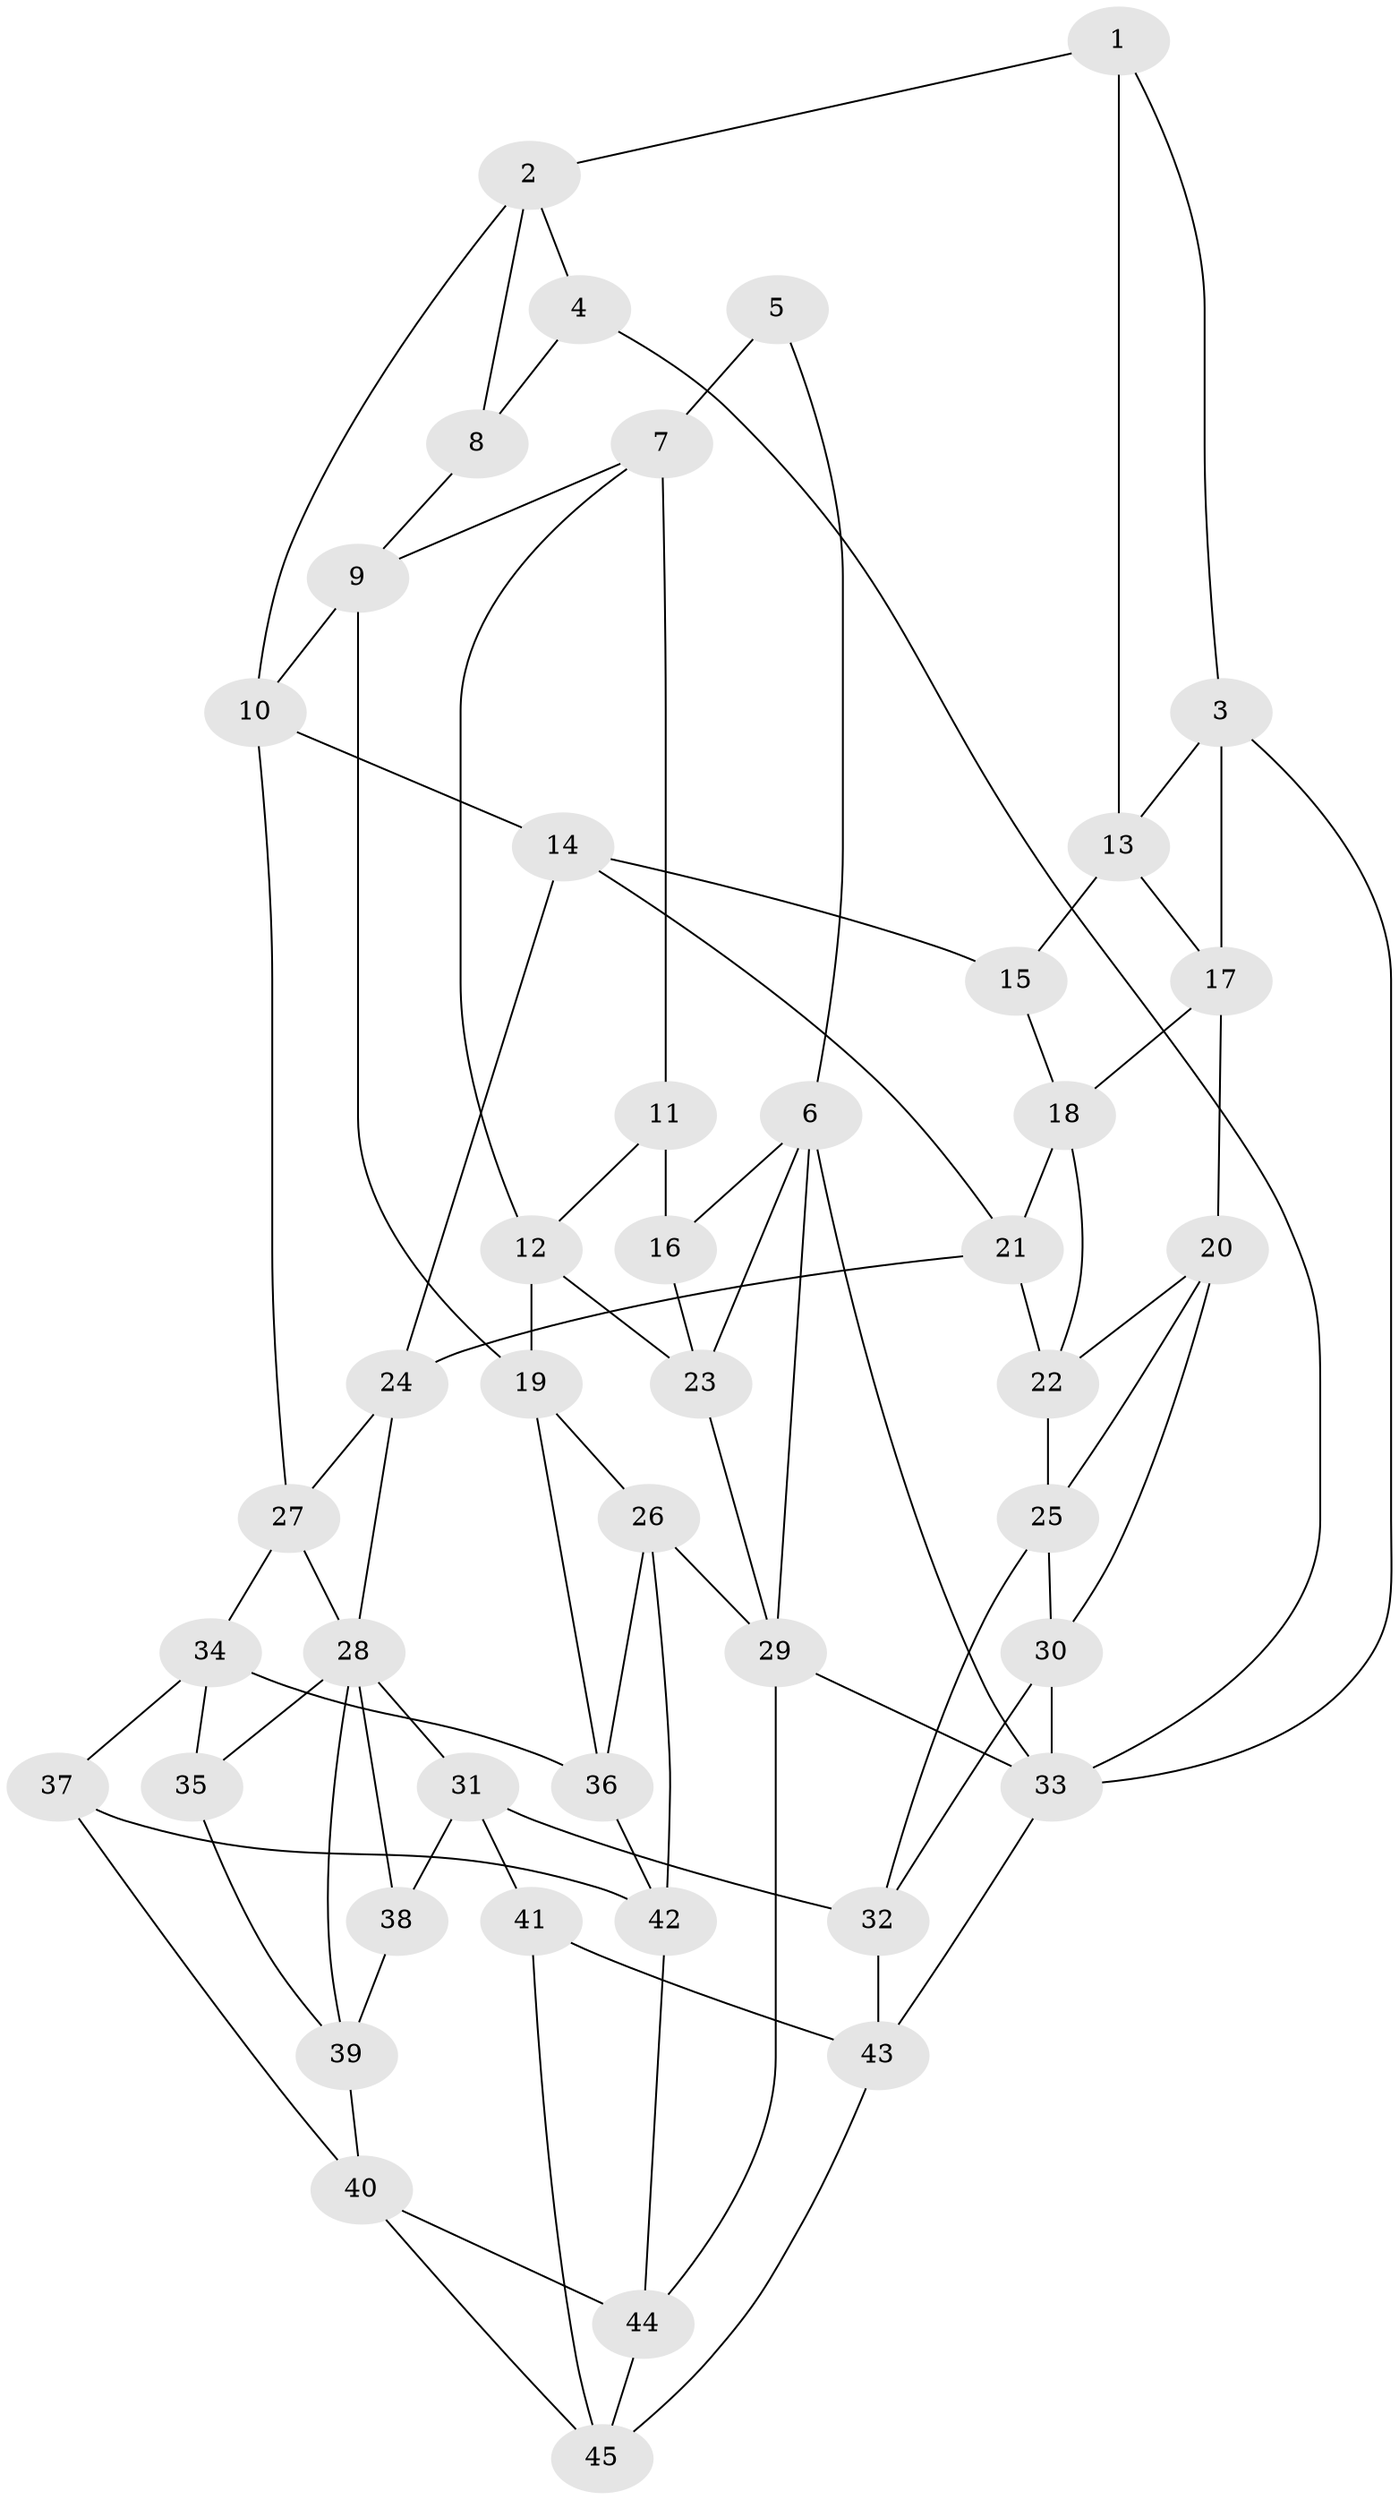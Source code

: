 // original degree distribution, {3: 0.03333333333333333, 5: 0.5, 4: 0.23333333333333334, 6: 0.23333333333333334}
// Generated by graph-tools (version 1.1) at 2025/51/03/09/25 03:51:07]
// undirected, 45 vertices, 87 edges
graph export_dot {
graph [start="1"]
  node [color=gray90,style=filled];
  1;
  2;
  3;
  4;
  5;
  6;
  7;
  8;
  9;
  10;
  11;
  12;
  13;
  14;
  15;
  16;
  17;
  18;
  19;
  20;
  21;
  22;
  23;
  24;
  25;
  26;
  27;
  28;
  29;
  30;
  31;
  32;
  33;
  34;
  35;
  36;
  37;
  38;
  39;
  40;
  41;
  42;
  43;
  44;
  45;
  1 -- 2 [weight=1.0];
  1 -- 3 [weight=1.0];
  1 -- 13 [weight=1.0];
  2 -- 4 [weight=1.0];
  2 -- 8 [weight=1.0];
  2 -- 10 [weight=1.0];
  3 -- 13 [weight=1.0];
  3 -- 17 [weight=1.0];
  3 -- 33 [weight=1.0];
  4 -- 8 [weight=1.0];
  4 -- 33 [weight=1.0];
  5 -- 6 [weight=1.0];
  5 -- 7 [weight=1.0];
  6 -- 16 [weight=1.0];
  6 -- 23 [weight=1.0];
  6 -- 29 [weight=1.0];
  6 -- 33 [weight=1.0];
  7 -- 9 [weight=1.0];
  7 -- 11 [weight=1.0];
  7 -- 12 [weight=1.0];
  8 -- 9 [weight=1.0];
  9 -- 10 [weight=1.0];
  9 -- 19 [weight=1.0];
  10 -- 14 [weight=1.0];
  10 -- 27 [weight=1.0];
  11 -- 12 [weight=1.0];
  11 -- 16 [weight=2.0];
  12 -- 19 [weight=1.0];
  12 -- 23 [weight=1.0];
  13 -- 15 [weight=1.0];
  13 -- 17 [weight=1.0];
  14 -- 15 [weight=1.0];
  14 -- 21 [weight=1.0];
  14 -- 24 [weight=1.0];
  15 -- 18 [weight=1.0];
  16 -- 23 [weight=1.0];
  17 -- 18 [weight=1.0];
  17 -- 20 [weight=1.0];
  18 -- 21 [weight=1.0];
  18 -- 22 [weight=1.0];
  19 -- 26 [weight=1.0];
  19 -- 36 [weight=1.0];
  20 -- 22 [weight=1.0];
  20 -- 25 [weight=1.0];
  20 -- 30 [weight=1.0];
  21 -- 22 [weight=1.0];
  21 -- 24 [weight=1.0];
  22 -- 25 [weight=1.0];
  23 -- 29 [weight=1.0];
  24 -- 27 [weight=1.0];
  24 -- 28 [weight=1.0];
  25 -- 30 [weight=1.0];
  25 -- 32 [weight=1.0];
  26 -- 29 [weight=1.0];
  26 -- 36 [weight=1.0];
  26 -- 42 [weight=1.0];
  27 -- 28 [weight=1.0];
  27 -- 34 [weight=1.0];
  28 -- 31 [weight=1.0];
  28 -- 35 [weight=1.0];
  28 -- 38 [weight=1.0];
  28 -- 39 [weight=1.0];
  29 -- 33 [weight=1.0];
  29 -- 44 [weight=1.0];
  30 -- 32 [weight=1.0];
  30 -- 33 [weight=1.0];
  31 -- 32 [weight=1.0];
  31 -- 38 [weight=1.0];
  31 -- 41 [weight=1.0];
  32 -- 43 [weight=1.0];
  33 -- 43 [weight=1.0];
  34 -- 35 [weight=1.0];
  34 -- 36 [weight=1.0];
  34 -- 37 [weight=1.0];
  35 -- 39 [weight=1.0];
  36 -- 42 [weight=1.0];
  37 -- 40 [weight=1.0];
  37 -- 42 [weight=1.0];
  38 -- 39 [weight=1.0];
  39 -- 40 [weight=1.0];
  40 -- 44 [weight=1.0];
  40 -- 45 [weight=1.0];
  41 -- 43 [weight=1.0];
  41 -- 45 [weight=1.0];
  42 -- 44 [weight=1.0];
  43 -- 45 [weight=1.0];
  44 -- 45 [weight=1.0];
}
